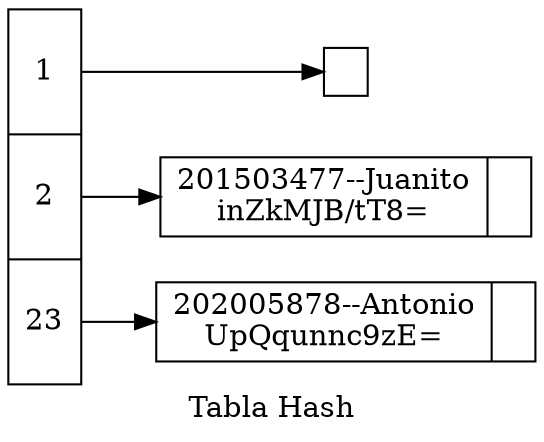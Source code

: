 digraph TablaHas{
nodesep=0.08;
rankdir=LR;
node [shape=record,width=0.1,height=0.1];
nodo0 [label = "  <f0>1| <f1>2| <f2>23 " , height=2.5];
nodo1[label = " {}"];
nodo2[label = " {201503477--Juanito\ninZkMJB/tT8=|}"];
nodo3[label = " {202005878--Antonio\nUpQqunnc9zE=|}"];

nodo0:f0->nodo1
nodo0:f1->nodo2
nodo0:f2->nodo3
label = " Tabla Hash "; 
}
